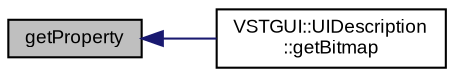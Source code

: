 digraph "getProperty"
{
  bgcolor="transparent";
  edge [fontname="Arial",fontsize="9",labelfontname="Arial",labelfontsize="9"];
  node [fontname="Arial",fontsize="9",shape=record];
  rankdir="LR";
  Node1 [label="getProperty",height=0.2,width=0.4,color="black", fillcolor="grey75", style="filled" fontcolor="black"];
  Node1 -> Node2 [dir="back",color="midnightblue",fontsize="9",style="solid",fontname="Arial"];
  Node2 [label="VSTGUI::UIDescription\l::getBitmap",height=0.2,width=0.4,color="black",URL="$class_v_s_t_g_u_i_1_1_u_i_description.html#a32d144635946e9584429c417a1a99ef0"];
}
